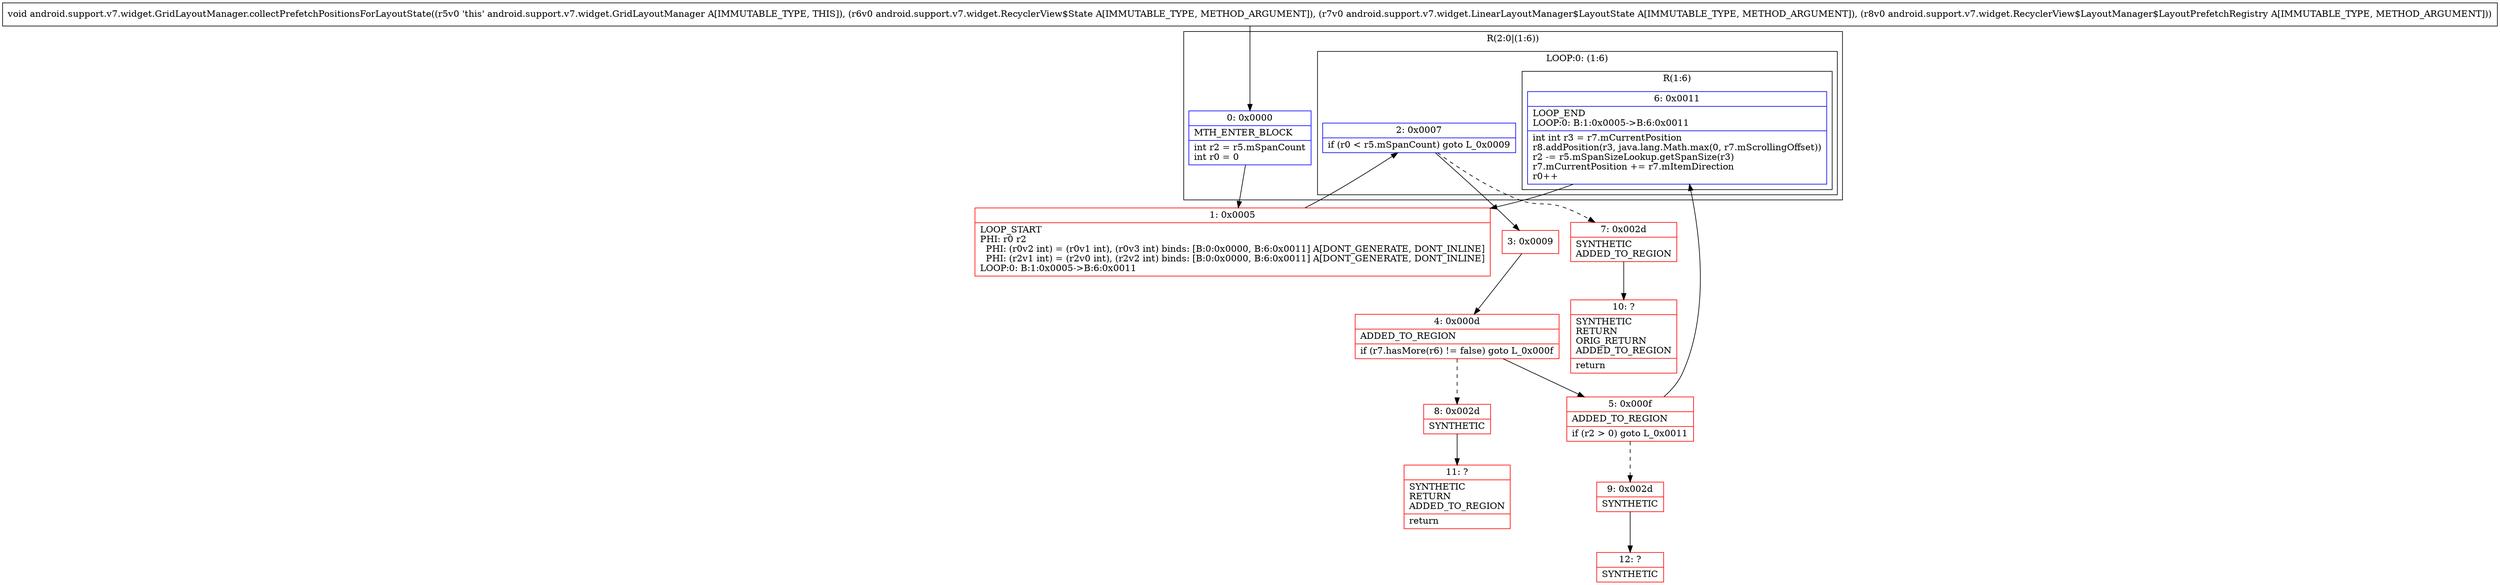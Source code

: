 digraph "CFG forandroid.support.v7.widget.GridLayoutManager.collectPrefetchPositionsForLayoutState(Landroid\/support\/v7\/widget\/RecyclerView$State;Landroid\/support\/v7\/widget\/LinearLayoutManager$LayoutState;Landroid\/support\/v7\/widget\/RecyclerView$LayoutManager$LayoutPrefetchRegistry;)V" {
subgraph cluster_Region_1770959998 {
label = "R(2:0|(1:6))";
node [shape=record,color=blue];
Node_0 [shape=record,label="{0\:\ 0x0000|MTH_ENTER_BLOCK\l|int r2 = r5.mSpanCount\lint r0 = 0\l}"];
subgraph cluster_LoopRegion_1010754726 {
label = "LOOP:0: (1:6)";
node [shape=record,color=blue];
Node_2 [shape=record,label="{2\:\ 0x0007|if (r0 \< r5.mSpanCount) goto L_0x0009\l}"];
subgraph cluster_Region_1477777168 {
label = "R(1:6)";
node [shape=record,color=blue];
Node_6 [shape=record,label="{6\:\ 0x0011|LOOP_END\lLOOP:0: B:1:0x0005\-\>B:6:0x0011\l|int int r3 = r7.mCurrentPosition\lr8.addPosition(r3, java.lang.Math.max(0, r7.mScrollingOffset))\lr2 \-= r5.mSpanSizeLookup.getSpanSize(r3)\lr7.mCurrentPosition += r7.mItemDirection\lr0++\l}"];
}
}
}
Node_1 [shape=record,color=red,label="{1\:\ 0x0005|LOOP_START\lPHI: r0 r2 \l  PHI: (r0v2 int) = (r0v1 int), (r0v3 int) binds: [B:0:0x0000, B:6:0x0011] A[DONT_GENERATE, DONT_INLINE]\l  PHI: (r2v1 int) = (r2v0 int), (r2v2 int) binds: [B:0:0x0000, B:6:0x0011] A[DONT_GENERATE, DONT_INLINE]\lLOOP:0: B:1:0x0005\-\>B:6:0x0011\l}"];
Node_3 [shape=record,color=red,label="{3\:\ 0x0009}"];
Node_4 [shape=record,color=red,label="{4\:\ 0x000d|ADDED_TO_REGION\l|if (r7.hasMore(r6) != false) goto L_0x000f\l}"];
Node_5 [shape=record,color=red,label="{5\:\ 0x000f|ADDED_TO_REGION\l|if (r2 \> 0) goto L_0x0011\l}"];
Node_7 [shape=record,color=red,label="{7\:\ 0x002d|SYNTHETIC\lADDED_TO_REGION\l}"];
Node_8 [shape=record,color=red,label="{8\:\ 0x002d|SYNTHETIC\l}"];
Node_9 [shape=record,color=red,label="{9\:\ 0x002d|SYNTHETIC\l}"];
Node_10 [shape=record,color=red,label="{10\:\ ?|SYNTHETIC\lRETURN\lORIG_RETURN\lADDED_TO_REGION\l|return\l}"];
Node_11 [shape=record,color=red,label="{11\:\ ?|SYNTHETIC\lRETURN\lADDED_TO_REGION\l|return\l}"];
Node_12 [shape=record,color=red,label="{12\:\ ?|SYNTHETIC\l}"];
MethodNode[shape=record,label="{void android.support.v7.widget.GridLayoutManager.collectPrefetchPositionsForLayoutState((r5v0 'this' android.support.v7.widget.GridLayoutManager A[IMMUTABLE_TYPE, THIS]), (r6v0 android.support.v7.widget.RecyclerView$State A[IMMUTABLE_TYPE, METHOD_ARGUMENT]), (r7v0 android.support.v7.widget.LinearLayoutManager$LayoutState A[IMMUTABLE_TYPE, METHOD_ARGUMENT]), (r8v0 android.support.v7.widget.RecyclerView$LayoutManager$LayoutPrefetchRegistry A[IMMUTABLE_TYPE, METHOD_ARGUMENT])) }"];
MethodNode -> Node_0;
Node_0 -> Node_1;
Node_2 -> Node_3;
Node_2 -> Node_7[style=dashed];
Node_6 -> Node_1;
Node_1 -> Node_2;
Node_3 -> Node_4;
Node_4 -> Node_5;
Node_4 -> Node_8[style=dashed];
Node_5 -> Node_6;
Node_5 -> Node_9[style=dashed];
Node_7 -> Node_10;
Node_8 -> Node_11;
Node_9 -> Node_12;
}

